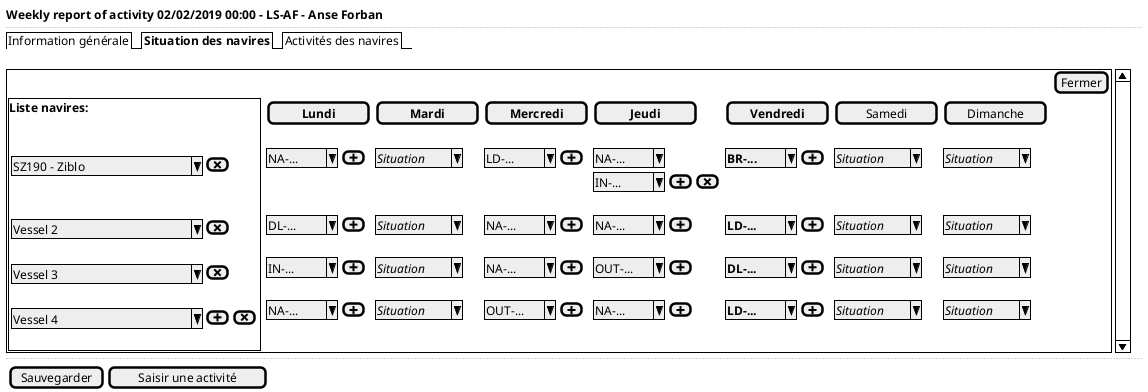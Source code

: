 @startsalt
{
  <b>Weekly report of activity 02/02/2019 00:00 - LS-AF - Anse Forban
  ..
  {/ Information générale | <b>Situation des navires | Activités des navires }
  .
  {SI .| .| [Fermer]
      {
      {+
          <b>Liste navires:
          .
          .
          {{ ^SZ190 - Ziblo         ^ | [<&x>]}}
          .
          .
          {{ ^Vessel 2              ^ | [<&x>]}}
          .
          {{ ^Vessel 3              ^ | [<&x>]}}
          .
          {{ ^Vessel 4              ^ | [<&plus>] | [<&x>]}}
          .
      }
      } |
      {
          {
            {[<b>Lundi       ]} | {[<b>Mardi       ]} | {[<b>Mercredi    ]} | {[<b>Jeudi       ]} | {[<b>Vendredi    ]} | {[Samedi      ]} | {[Dimanche    ]}
            .
            { ^NA-... ^ | {[<&plus>]}} | { ^<i>Situation^} | { ^LD-... ^| {[<&plus>]}} | { ^NA-... ^} | { ^<b>BR-... ^| {[<&plus>]}} | { ^<i>Situation^} | { ^<i>Situation^}
            .           | .            | .                 | { ^IN-... ^  | {[<&plus>] | [<&x>]}}     | .                            | .                 | .
            .
            { ^DL-... ^| {[<&plus>]}} | { ^<i>Situation^} | { ^NA-... ^| {[<&plus>]}} | { ^NA-... ^| {[<&plus>]}} | { ^<b>LD-... ^| {[<&plus>]}} | { ^<i>Situation^} |  { ^<i>Situation^}
            .
            { ^IN-... ^| {[<&plus>]}} | { ^<i>Situation^} | { ^NA-... ^| {[<&plus>]}} | { ^OUT-...^| {[<&plus>]}} | { ^<b>DL-... ^| {[<&plus>]}} | { ^<i>Situation^} |  { ^<i>Situation^}
            .
            { ^NA-... ^| {[<&plus>]}} | { ^<i>Situation^} | { ^OUT-...^| {[<&plus>]}} | { ^NA-... ^| {[<&plus>]}} | { ^<b>LD-... ^| {[<&plus>]}} | { ^<i>Situation^} |  { ^<i>Situation^}
            .
          }
      }
  }
  ..
  {{[Sauvegarder] | [Saisir une activité]}}
}
@endsalt
